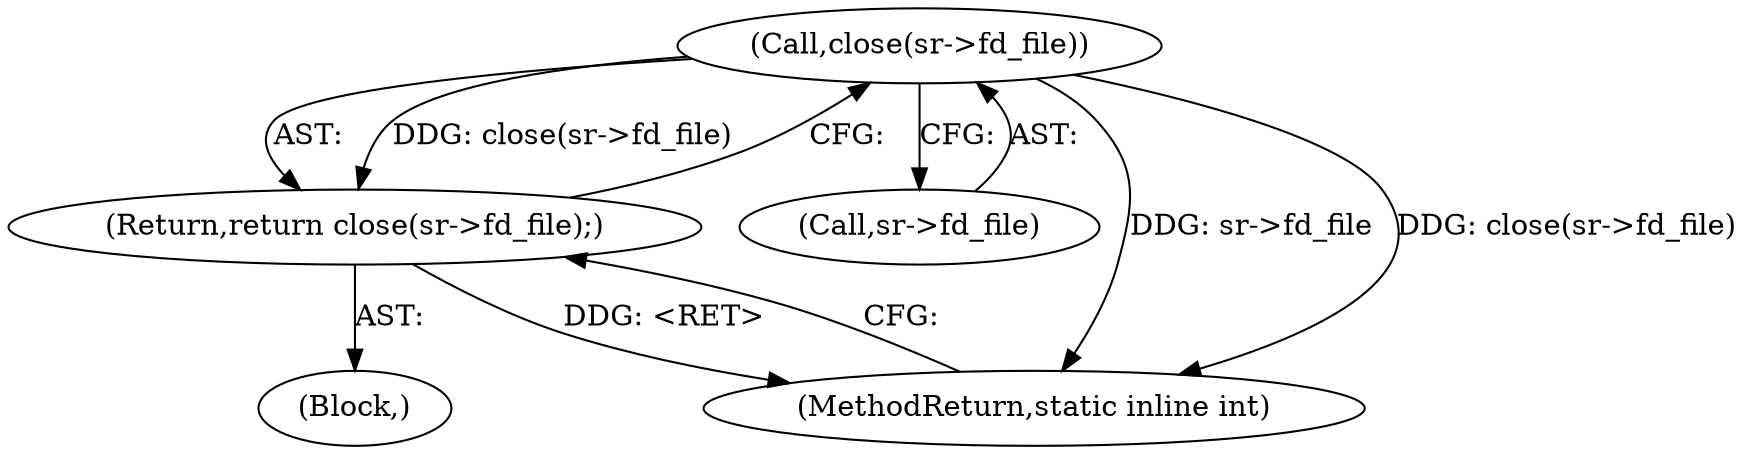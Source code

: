 digraph "0_monkey_b2d0e6f92310bb14a15aa2f8e96e1fb5379776dd_1@API" {
"1000120" [label="(Call,close(sr->fd_file))"];
"1000119" [label="(Return,return close(sr->fd_file);)"];
"1000119" [label="(Return,return close(sr->fd_file);)"];
"1000121" [label="(Call,sr->fd_file)"];
"1000120" [label="(Call,close(sr->fd_file))"];
"1000199" [label="(MethodReturn,static inline int)"];
"1000118" [label="(Block,)"];
"1000120" -> "1000119"  [label="AST: "];
"1000120" -> "1000121"  [label="CFG: "];
"1000121" -> "1000120"  [label="AST: "];
"1000119" -> "1000120"  [label="CFG: "];
"1000120" -> "1000199"  [label="DDG: sr->fd_file"];
"1000120" -> "1000199"  [label="DDG: close(sr->fd_file)"];
"1000120" -> "1000119"  [label="DDG: close(sr->fd_file)"];
"1000119" -> "1000118"  [label="AST: "];
"1000199" -> "1000119"  [label="CFG: "];
"1000119" -> "1000199"  [label="DDG: <RET>"];
}
